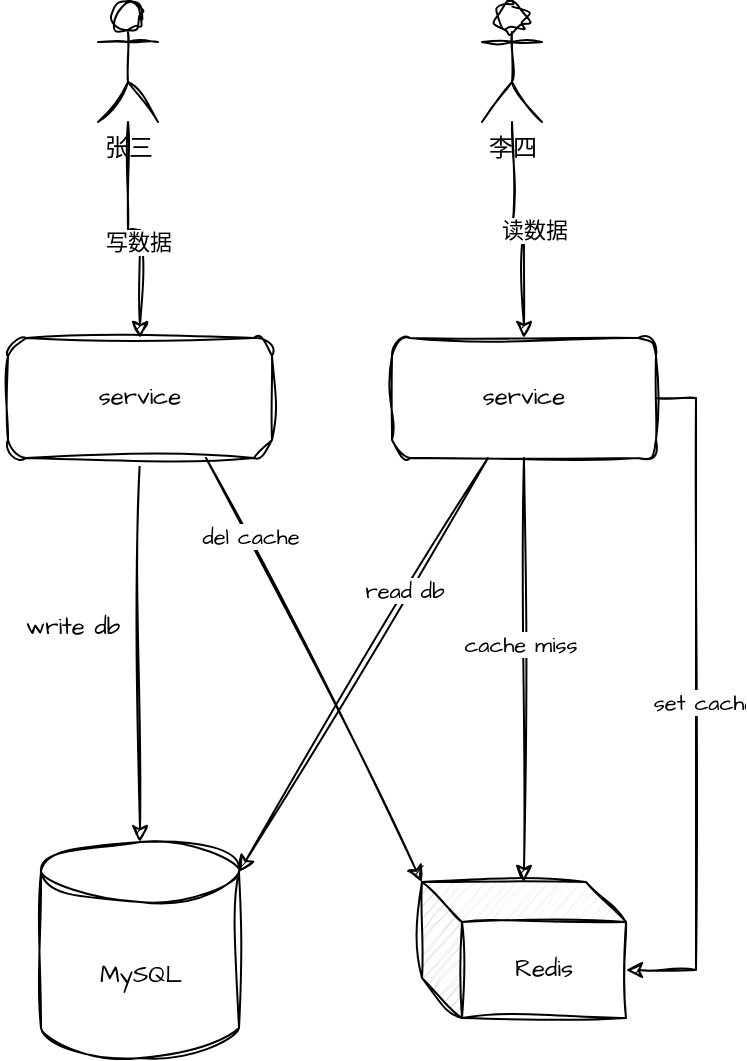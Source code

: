 <mxfile version="24.5.5" type="github" pages="2">
  <diagram name="第 1 页" id="YkLvHOuxInYhM2U2tg4u">
    <mxGraphModel dx="794" dy="1121" grid="1" gridSize="12" guides="1" tooltips="1" connect="1" arrows="1" fold="1" page="1" pageScale="1" pageWidth="827" pageHeight="1169" math="0" shadow="0">
      <root>
        <mxCell id="0" />
        <mxCell id="1" parent="0" />
        <mxCell id="1id2junFDNm-lrWbv77V-3" value="" style="edgeStyle=orthogonalEdgeStyle;rounded=0;sketch=1;hachureGap=4;jiggle=2;curveFitting=1;orthogonalLoop=1;jettySize=auto;html=1;fontFamily=Architects Daughter;fontSource=https%3A%2F%2Ffonts.googleapis.com%2Fcss%3Ffamily%3DArchitects%2BDaughter;" edge="1" parent="1" source="SPTwFPrOCaE6T44BnQzu-2" target="1id2junFDNm-lrWbv77V-1">
          <mxGeometry relative="1" as="geometry" />
        </mxCell>
        <mxCell id="SPTwFPrOCaE6T44BnQzu-2" value="service" style="rounded=1;whiteSpace=wrap;html=1;sketch=1;hachureGap=4;jiggle=2;curveFitting=1;fontFamily=Architects Daughter;fontSource=https%3A%2F%2Ffonts.googleapis.com%2Fcss%3Ffamily%3DArchitects%2BDaughter;" vertex="1" parent="1">
          <mxGeometry x="168" y="372" width="132" height="60" as="geometry" />
        </mxCell>
        <mxCell id="1id2junFDNm-lrWbv77V-7" value="" style="edgeStyle=orthogonalEdgeStyle;rounded=0;sketch=1;hachureGap=4;jiggle=2;curveFitting=1;orthogonalLoop=1;jettySize=auto;html=1;fontFamily=Architects Daughter;fontSource=https%3A%2F%2Ffonts.googleapis.com%2Fcss%3Ffamily%3DArchitects%2BDaughter;" edge="1" parent="1" source="SPTwFPrOCaE6T44BnQzu-3" target="1id2junFDNm-lrWbv77V-5">
          <mxGeometry relative="1" as="geometry" />
        </mxCell>
        <mxCell id="1id2junFDNm-lrWbv77V-12" value="cache miss" style="edgeLabel;html=1;align=center;verticalAlign=middle;resizable=0;points=[];sketch=1;hachureGap=4;jiggle=2;curveFitting=1;fontFamily=Architects Daughter;fontSource=https%3A%2F%2Ffonts.googleapis.com%2Fcss%3Ffamily%3DArchitects%2BDaughter;" vertex="1" connectable="0" parent="1id2junFDNm-lrWbv77V-7">
          <mxGeometry x="-0.123" y="-2" relative="1" as="geometry">
            <mxPoint as="offset" />
          </mxGeometry>
        </mxCell>
        <mxCell id="1id2junFDNm-lrWbv77V-8" style="edgeStyle=orthogonalEdgeStyle;rounded=0;sketch=1;hachureGap=4;jiggle=2;curveFitting=1;orthogonalLoop=1;jettySize=auto;html=1;fontFamily=Architects Daughter;fontSource=https%3A%2F%2Ffonts.googleapis.com%2Fcss%3Ffamily%3DArchitects%2BDaughter;entryX=0;entryY=0;entryDx=102;entryDy=44;entryPerimeter=0;exitX=1;exitY=0.5;exitDx=0;exitDy=0;" edge="1" parent="1" source="SPTwFPrOCaE6T44BnQzu-3" target="1id2junFDNm-lrWbv77V-5">
          <mxGeometry relative="1" as="geometry">
            <mxPoint x="564" y="552" as="targetPoint" />
          </mxGeometry>
        </mxCell>
        <mxCell id="1id2junFDNm-lrWbv77V-14" value="set cache" style="edgeLabel;html=1;align=center;verticalAlign=middle;resizable=0;points=[];sketch=1;hachureGap=4;jiggle=2;curveFitting=1;fontFamily=Architects Daughter;fontSource=https%3A%2F%2Ffonts.googleapis.com%2Fcss%3Ffamily%3DArchitects%2BDaughter;" vertex="1" connectable="0" parent="1id2junFDNm-lrWbv77V-8">
          <mxGeometry x="0.009" y="4" relative="1" as="geometry">
            <mxPoint as="offset" />
          </mxGeometry>
        </mxCell>
        <mxCell id="SPTwFPrOCaE6T44BnQzu-3" value="service" style="rounded=1;whiteSpace=wrap;html=1;sketch=1;hachureGap=4;jiggle=2;curveFitting=1;fontFamily=Architects Daughter;fontSource=https%3A%2F%2Ffonts.googleapis.com%2Fcss%3Ffamily%3DArchitects%2BDaughter;" vertex="1" parent="1">
          <mxGeometry x="360" y="372" width="132" height="60" as="geometry" />
        </mxCell>
        <mxCell id="SPTwFPrOCaE6T44BnQzu-9" style="edgeStyle=orthogonalEdgeStyle;rounded=0;sketch=1;hachureGap=4;jiggle=2;curveFitting=1;orthogonalLoop=1;jettySize=auto;html=1;fontFamily=Architects Daughter;fontSource=https%3A%2F%2Ffonts.googleapis.com%2Fcss%3Ffamily%3DArchitects%2BDaughter;" edge="1" parent="1" source="SPTwFPrOCaE6T44BnQzu-4" target="SPTwFPrOCaE6T44BnQzu-2">
          <mxGeometry relative="1" as="geometry" />
        </mxCell>
        <mxCell id="SPTwFPrOCaE6T44BnQzu-12" value="写数据" style="edgeLabel;html=1;align=center;verticalAlign=middle;resizable=0;points=[];sketch=1;hachureGap=4;jiggle=2;curveFitting=1;fontFamily=Architects Daughter;fontSource=https%3A%2F%2Ffonts.googleapis.com%2Fcss%3Ffamily%3DArchitects%2BDaughter;" vertex="1" connectable="0" parent="SPTwFPrOCaE6T44BnQzu-9">
          <mxGeometry x="0.148" y="-1" relative="1" as="geometry">
            <mxPoint as="offset" />
          </mxGeometry>
        </mxCell>
        <mxCell id="SPTwFPrOCaE6T44BnQzu-4" value="张三" style="shape=umlActor;verticalLabelPosition=bottom;verticalAlign=top;html=1;outlineConnect=0;sketch=1;hachureGap=4;jiggle=2;curveFitting=1;fontFamily=Architects Daughter;fontSource=https%3A%2F%2Ffonts.googleapis.com%2Fcss%3Ffamily%3DArchitects%2BDaughter;" vertex="1" parent="1">
          <mxGeometry x="213" y="204" width="30" height="60" as="geometry" />
        </mxCell>
        <mxCell id="SPTwFPrOCaE6T44BnQzu-10" style="edgeStyle=orthogonalEdgeStyle;rounded=0;sketch=1;hachureGap=4;jiggle=2;curveFitting=1;orthogonalLoop=1;jettySize=auto;html=1;entryX=0.5;entryY=0;entryDx=0;entryDy=0;fontFamily=Architects Daughter;fontSource=https%3A%2F%2Ffonts.googleapis.com%2Fcss%3Ffamily%3DArchitects%2BDaughter;" edge="1" parent="1" source="SPTwFPrOCaE6T44BnQzu-5" target="SPTwFPrOCaE6T44BnQzu-3">
          <mxGeometry relative="1" as="geometry" />
        </mxCell>
        <mxCell id="SPTwFPrOCaE6T44BnQzu-13" value="读数据" style="edgeLabel;html=1;align=center;verticalAlign=middle;resizable=0;points=[];sketch=1;hachureGap=4;jiggle=2;curveFitting=1;fontFamily=Architects Daughter;fontSource=https%3A%2F%2Ffonts.googleapis.com%2Fcss%3Ffamily%3DArchitects%2BDaughter;" vertex="1" connectable="0" parent="SPTwFPrOCaE6T44BnQzu-10">
          <mxGeometry x="0.056" y="5" relative="1" as="geometry">
            <mxPoint as="offset" />
          </mxGeometry>
        </mxCell>
        <mxCell id="SPTwFPrOCaE6T44BnQzu-5" value="李四" style="shape=umlActor;verticalLabelPosition=bottom;verticalAlign=top;html=1;outlineConnect=0;sketch=1;hachureGap=4;jiggle=2;curveFitting=1;fontFamily=Architects Daughter;fontSource=https%3A%2F%2Ffonts.googleapis.com%2Fcss%3Ffamily%3DArchitects%2BDaughter;" vertex="1" parent="1">
          <mxGeometry x="405" y="204" width="30" height="60" as="geometry" />
        </mxCell>
        <mxCell id="1id2junFDNm-lrWbv77V-1" value="MySQL" style="shape=cylinder3;whiteSpace=wrap;html=1;boundedLbl=1;backgroundOutline=1;size=15;sketch=1;hachureGap=4;jiggle=2;curveFitting=1;fontFamily=Architects Daughter;fontSource=https%3A%2F%2Ffonts.googleapis.com%2Fcss%3Ffamily%3DArchitects%2BDaughter;" vertex="1" parent="1">
          <mxGeometry x="184.5" y="624" width="99" height="108" as="geometry" />
        </mxCell>
        <mxCell id="1id2junFDNm-lrWbv77V-5" value="Redis" style="shape=cube;whiteSpace=wrap;html=1;boundedLbl=1;backgroundOutline=1;darkOpacity=0.05;darkOpacity2=0.1;sketch=1;hachureGap=4;jiggle=2;curveFitting=1;fontFamily=Architects Daughter;fontSource=https%3A%2F%2Ffonts.googleapis.com%2Fcss%3Ffamily%3DArchitects%2BDaughter;" vertex="1" parent="1">
          <mxGeometry x="375" y="644" width="102" height="68" as="geometry" />
        </mxCell>
        <mxCell id="1id2junFDNm-lrWbv77V-6" style="rounded=0;sketch=1;hachureGap=4;jiggle=2;curveFitting=1;orthogonalLoop=1;jettySize=auto;html=1;entryX=1;entryY=0;entryDx=0;entryDy=15;entryPerimeter=0;fontFamily=Architects Daughter;fontSource=https%3A%2F%2Ffonts.googleapis.com%2Fcss%3Ffamily%3DArchitects%2BDaughter;" edge="1" parent="1" source="SPTwFPrOCaE6T44BnQzu-3" target="1id2junFDNm-lrWbv77V-1">
          <mxGeometry relative="1" as="geometry" />
        </mxCell>
        <mxCell id="1id2junFDNm-lrWbv77V-13" value="read db" style="edgeLabel;html=1;align=center;verticalAlign=middle;resizable=0;points=[];sketch=1;hachureGap=4;jiggle=2;curveFitting=1;fontFamily=Architects Daughter;fontSource=https%3A%2F%2Ffonts.googleapis.com%2Fcss%3Ffamily%3DArchitects%2BDaughter;" vertex="1" connectable="0" parent="1id2junFDNm-lrWbv77V-6">
          <mxGeometry x="-0.353" y="-2" relative="1" as="geometry">
            <mxPoint as="offset" />
          </mxGeometry>
        </mxCell>
        <mxCell id="1id2junFDNm-lrWbv77V-9" style="rounded=0;sketch=1;hachureGap=4;jiggle=2;curveFitting=1;orthogonalLoop=1;jettySize=auto;html=1;exitX=0.75;exitY=1;exitDx=0;exitDy=0;entryX=0;entryY=0;entryDx=0;entryDy=0;entryPerimeter=0;fontFamily=Architects Daughter;fontSource=https%3A%2F%2Ffonts.googleapis.com%2Fcss%3Ffamily%3DArchitects%2BDaughter;" edge="1" parent="1" source="SPTwFPrOCaE6T44BnQzu-2" target="1id2junFDNm-lrWbv77V-5">
          <mxGeometry relative="1" as="geometry" />
        </mxCell>
        <mxCell id="1id2junFDNm-lrWbv77V-11" value="del cache" style="edgeLabel;html=1;align=center;verticalAlign=middle;resizable=0;points=[];sketch=1;hachureGap=4;jiggle=2;curveFitting=1;fontFamily=Architects Daughter;fontSource=https%3A%2F%2Ffonts.googleapis.com%2Fcss%3Ffamily%3DArchitects%2BDaughter;" vertex="1" connectable="0" parent="1id2junFDNm-lrWbv77V-9">
          <mxGeometry x="-0.631" y="2" relative="1" as="geometry">
            <mxPoint as="offset" />
          </mxGeometry>
        </mxCell>
        <mxCell id="1id2junFDNm-lrWbv77V-10" value="write db" style="text;html=1;align=center;verticalAlign=middle;resizable=0;points=[];autosize=1;strokeColor=none;fillColor=none;fontFamily=Architects Daughter;fontSource=https%3A%2F%2Ffonts.googleapis.com%2Fcss%3Ffamily%3DArchitects%2BDaughter;" vertex="1" parent="1">
          <mxGeometry x="164" y="505" width="72" height="24" as="geometry" />
        </mxCell>
      </root>
    </mxGraphModel>
  </diagram>
  <diagram id="2OXiwtI8VYQb9abBAa_-" name="第 2 页">
    <mxGraphModel grid="1" page="1" gridSize="12" guides="1" tooltips="1" connect="1" arrows="1" fold="1" pageScale="1" pageWidth="827" pageHeight="1169" math="0" shadow="0">
      <root>
        <mxCell id="0" />
        <mxCell id="1" parent="0" />
      </root>
    </mxGraphModel>
  </diagram>
</mxfile>
